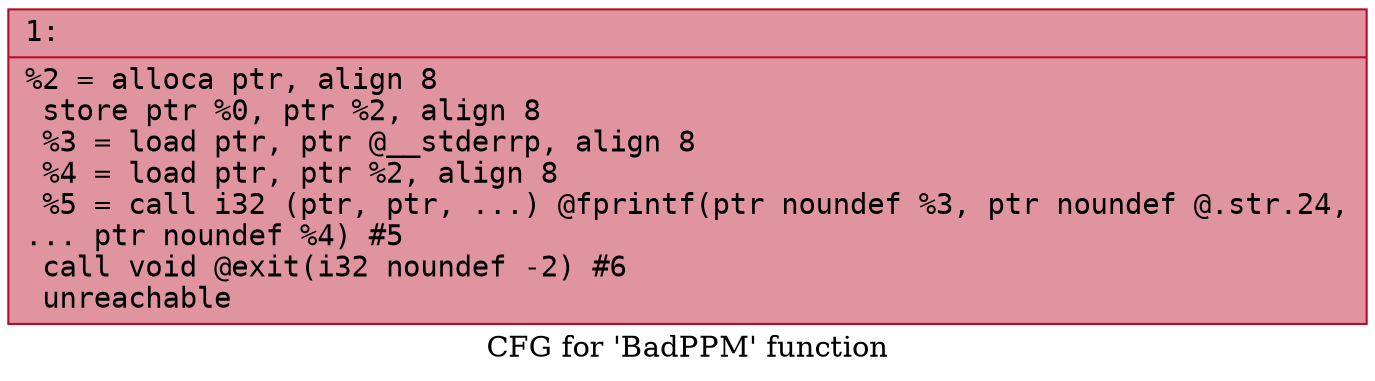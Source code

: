 digraph "CFG for 'BadPPM' function" {
	label="CFG for 'BadPPM' function";

	Node0x6000015da1c0 [shape=record,color="#b70d28ff", style=filled, fillcolor="#b70d2870" fontname="Courier",label="{1:\l|  %2 = alloca ptr, align 8\l  store ptr %0, ptr %2, align 8\l  %3 = load ptr, ptr @__stderrp, align 8\l  %4 = load ptr, ptr %2, align 8\l  %5 = call i32 (ptr, ptr, ...) @fprintf(ptr noundef %3, ptr noundef @.str.24,\l... ptr noundef %4) #5\l  call void @exit(i32 noundef -2) #6\l  unreachable\l}"];
}
